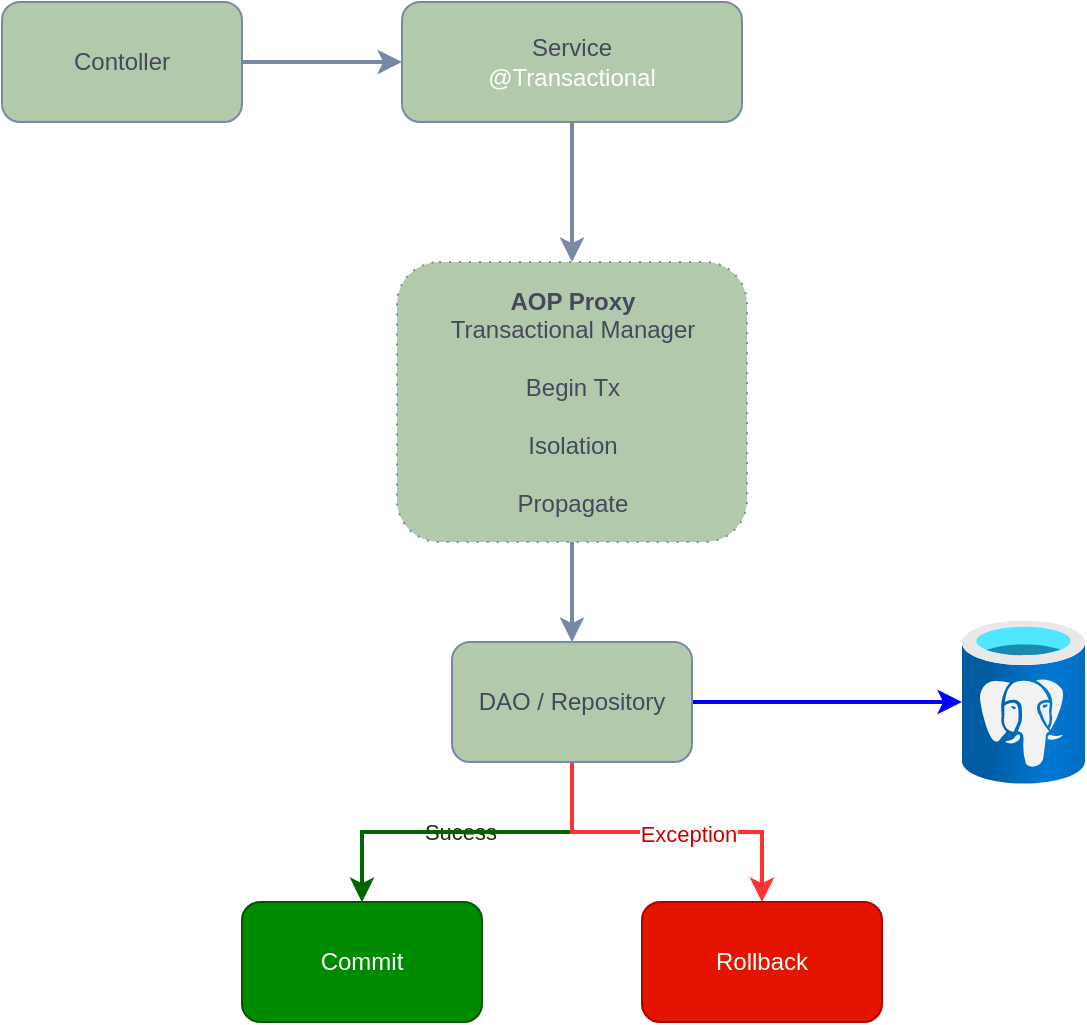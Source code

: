 <mxfile version="28.1.2">
  <diagram name="Page-1" id="vB0yd63DsiyhTFjvneYg">
    <mxGraphModel dx="1722" dy="439" grid="1" gridSize="10" guides="1" tooltips="1" connect="1" arrows="1" fold="1" page="1" pageScale="1" pageWidth="850" pageHeight="1100" math="0" shadow="0">
      <root>
        <mxCell id="0" />
        <mxCell id="1" parent="0" />
        <mxCell id="RVBvJRBe-ZhO-4mgax2n-3" value="" style="edgeStyle=orthogonalEdgeStyle;rounded=1;orthogonalLoop=1;jettySize=auto;html=1;labelBackgroundColor=none;strokeColor=#788AA3;fontColor=default;strokeWidth=2;" parent="1" source="RVBvJRBe-ZhO-4mgax2n-1" target="RVBvJRBe-ZhO-4mgax2n-2" edge="1">
          <mxGeometry relative="1" as="geometry" />
        </mxCell>
        <mxCell id="RVBvJRBe-ZhO-4mgax2n-1" value="Contoller" style="rounded=1;whiteSpace=wrap;html=1;labelBackgroundColor=none;fillColor=#B2C9AB;strokeColor=#788AA3;fontColor=#46495D;" parent="1" vertex="1">
          <mxGeometry x="-780" y="60" width="120" height="60" as="geometry" />
        </mxCell>
        <mxCell id="RVBvJRBe-ZhO-4mgax2n-5" value="" style="edgeStyle=orthogonalEdgeStyle;rounded=0;orthogonalLoop=1;jettySize=auto;html=1;strokeColor=#788AA3;fontColor=#46495D;fillColor=#B2C9AB;strokeWidth=2;" parent="1" source="RVBvJRBe-ZhO-4mgax2n-2" target="RVBvJRBe-ZhO-4mgax2n-4" edge="1">
          <mxGeometry relative="1" as="geometry" />
        </mxCell>
        <mxCell id="RVBvJRBe-ZhO-4mgax2n-2" value="&lt;div&gt;Service&lt;/div&gt;&lt;div&gt;&lt;span style=&quot;color: rgb(255, 255, 255);&quot;&gt;@Transactional&lt;/span&gt;&lt;/div&gt;" style="whiteSpace=wrap;html=1;rounded=1;labelBackgroundColor=none;fillColor=#B2C9AB;strokeColor=#788AA3;fontColor=#46495D;" parent="1" vertex="1">
          <mxGeometry x="-580" y="60" width="170" height="60" as="geometry" />
        </mxCell>
        <mxCell id="rmzicPEOpBd4BzGwv-gr-2" value="" style="edgeStyle=orthogonalEdgeStyle;rounded=1;orthogonalLoop=1;jettySize=auto;html=1;strokeColor=#788AA3;fontColor=#46495D;fillColor=#B2C9AB;curved=0;strokeWidth=2;" edge="1" parent="1" source="RVBvJRBe-ZhO-4mgax2n-4" target="rmzicPEOpBd4BzGwv-gr-1">
          <mxGeometry relative="1" as="geometry" />
        </mxCell>
        <mxCell id="RVBvJRBe-ZhO-4mgax2n-4" value="&lt;div&gt;&lt;b&gt;AOP Proxy&lt;/b&gt;&lt;/div&gt;&lt;div&gt;Transactional Manager&lt;/div&gt;&lt;div&gt;&lt;br&gt;&lt;/div&gt;&amp;nbsp;Begin Tx&amp;nbsp;&lt;br&gt;&lt;div&gt;&amp;nbsp;&lt;/div&gt;&lt;div&gt;Isolation&lt;/div&gt;&lt;div&gt;&amp;nbsp; &amp;nbsp;&lt;/div&gt;&lt;div&gt;Propagate&lt;/div&gt;" style="whiteSpace=wrap;html=1;fillColor=#B2C9AB;strokeColor=#788AA3;fontColor=#46495D;rounded=1;labelBackgroundColor=none;dashed=1;dashPattern=1 4;" parent="1" vertex="1">
          <mxGeometry x="-582.5" y="190" width="175" height="140" as="geometry" />
        </mxCell>
        <mxCell id="rmzicPEOpBd4BzGwv-gr-6" style="edgeStyle=orthogonalEdgeStyle;rounded=0;orthogonalLoop=1;jettySize=auto;html=1;strokeColor=light-dark(#0000ff, #6a7a8f);fontColor=#46495D;fillColor=#B2C9AB;strokeWidth=2;" edge="1" parent="1" source="rmzicPEOpBd4BzGwv-gr-1" target="rmzicPEOpBd4BzGwv-gr-4">
          <mxGeometry relative="1" as="geometry" />
        </mxCell>
        <mxCell id="rmzicPEOpBd4BzGwv-gr-8" value="" style="edgeStyle=orthogonalEdgeStyle;rounded=0;orthogonalLoop=1;jettySize=auto;html=1;strokeColor=#788AA3;fontColor=#46495D;fillColor=#B2C9AB;" edge="1" parent="1" source="rmzicPEOpBd4BzGwv-gr-1" target="rmzicPEOpBd4BzGwv-gr-7">
          <mxGeometry relative="1" as="geometry" />
        </mxCell>
        <mxCell id="rmzicPEOpBd4BzGwv-gr-9" value="Sucess" style="edgeLabel;html=1;align=center;verticalAlign=middle;resizable=0;points=[];strokeColor=#788AA3;fontColor=#1A3300;fillColor=#B2C9AB;" vertex="1" connectable="0" parent="rmzicPEOpBd4BzGwv-gr-8">
          <mxGeometry x="-0.375" y="1" relative="1" as="geometry">
            <mxPoint x="-37" y="-1" as="offset" />
          </mxGeometry>
        </mxCell>
        <mxCell id="rmzicPEOpBd4BzGwv-gr-10" value="" style="edgeStyle=orthogonalEdgeStyle;rounded=0;orthogonalLoop=1;jettySize=auto;html=1;strokeColor=#006600;fontColor=#46495D;fillColor=#B2C9AB;strokeWidth=2;" edge="1" parent="1" source="rmzicPEOpBd4BzGwv-gr-1" target="rmzicPEOpBd4BzGwv-gr-7">
          <mxGeometry relative="1" as="geometry" />
        </mxCell>
        <mxCell id="rmzicPEOpBd4BzGwv-gr-12" value="" style="edgeStyle=orthogonalEdgeStyle;rounded=0;orthogonalLoop=1;jettySize=auto;html=1;strokeColor=#FF3333;fontColor=#46495D;fillColor=#B2C9AB;strokeWidth=2;" edge="1" parent="1" source="rmzicPEOpBd4BzGwv-gr-1" target="rmzicPEOpBd4BzGwv-gr-11">
          <mxGeometry relative="1" as="geometry" />
        </mxCell>
        <mxCell id="rmzicPEOpBd4BzGwv-gr-13" value="Exception" style="edgeLabel;html=1;align=center;verticalAlign=middle;resizable=0;points=[];strokeColor=#788AA3;fontColor=#CC0000;fillColor=#B2C9AB;" vertex="1" connectable="0" parent="rmzicPEOpBd4BzGwv-gr-12">
          <mxGeometry x="0.128" y="-1" relative="1" as="geometry">
            <mxPoint as="offset" />
          </mxGeometry>
        </mxCell>
        <mxCell id="rmzicPEOpBd4BzGwv-gr-1" value="DAO / Repository" style="whiteSpace=wrap;html=1;fillColor=#B2C9AB;strokeColor=#788AA3;fontColor=#46495D;rounded=1;labelBackgroundColor=none;" vertex="1" parent="1">
          <mxGeometry x="-555" y="380" width="120" height="60" as="geometry" />
        </mxCell>
        <mxCell id="rmzicPEOpBd4BzGwv-gr-4" value="" style="image;aspect=fixed;html=1;points=[];align=center;fontSize=12;image=img/lib/azure2/databases/Azure_Database_PostgreSQL_Server.svg;strokeColor=#788AA3;fontColor=#46495D;fillColor=#B2C9AB;" vertex="1" parent="1">
          <mxGeometry x="-300" y="369" width="61.5" height="82" as="geometry" />
        </mxCell>
        <mxCell id="rmzicPEOpBd4BzGwv-gr-7" value="Commit" style="whiteSpace=wrap;html=1;fillColor=#008a00;strokeColor=#005700;fontColor=#ffffff;rounded=1;labelBackgroundColor=none;" vertex="1" parent="1">
          <mxGeometry x="-660" y="510" width="120" height="60" as="geometry" />
        </mxCell>
        <mxCell id="rmzicPEOpBd4BzGwv-gr-11" value="Rollback" style="whiteSpace=wrap;html=1;fillColor=#e51400;strokeColor=#B20000;fontColor=#ffffff;rounded=1;labelBackgroundColor=none;" vertex="1" parent="1">
          <mxGeometry x="-460" y="510" width="120" height="60" as="geometry" />
        </mxCell>
      </root>
    </mxGraphModel>
  </diagram>
</mxfile>

